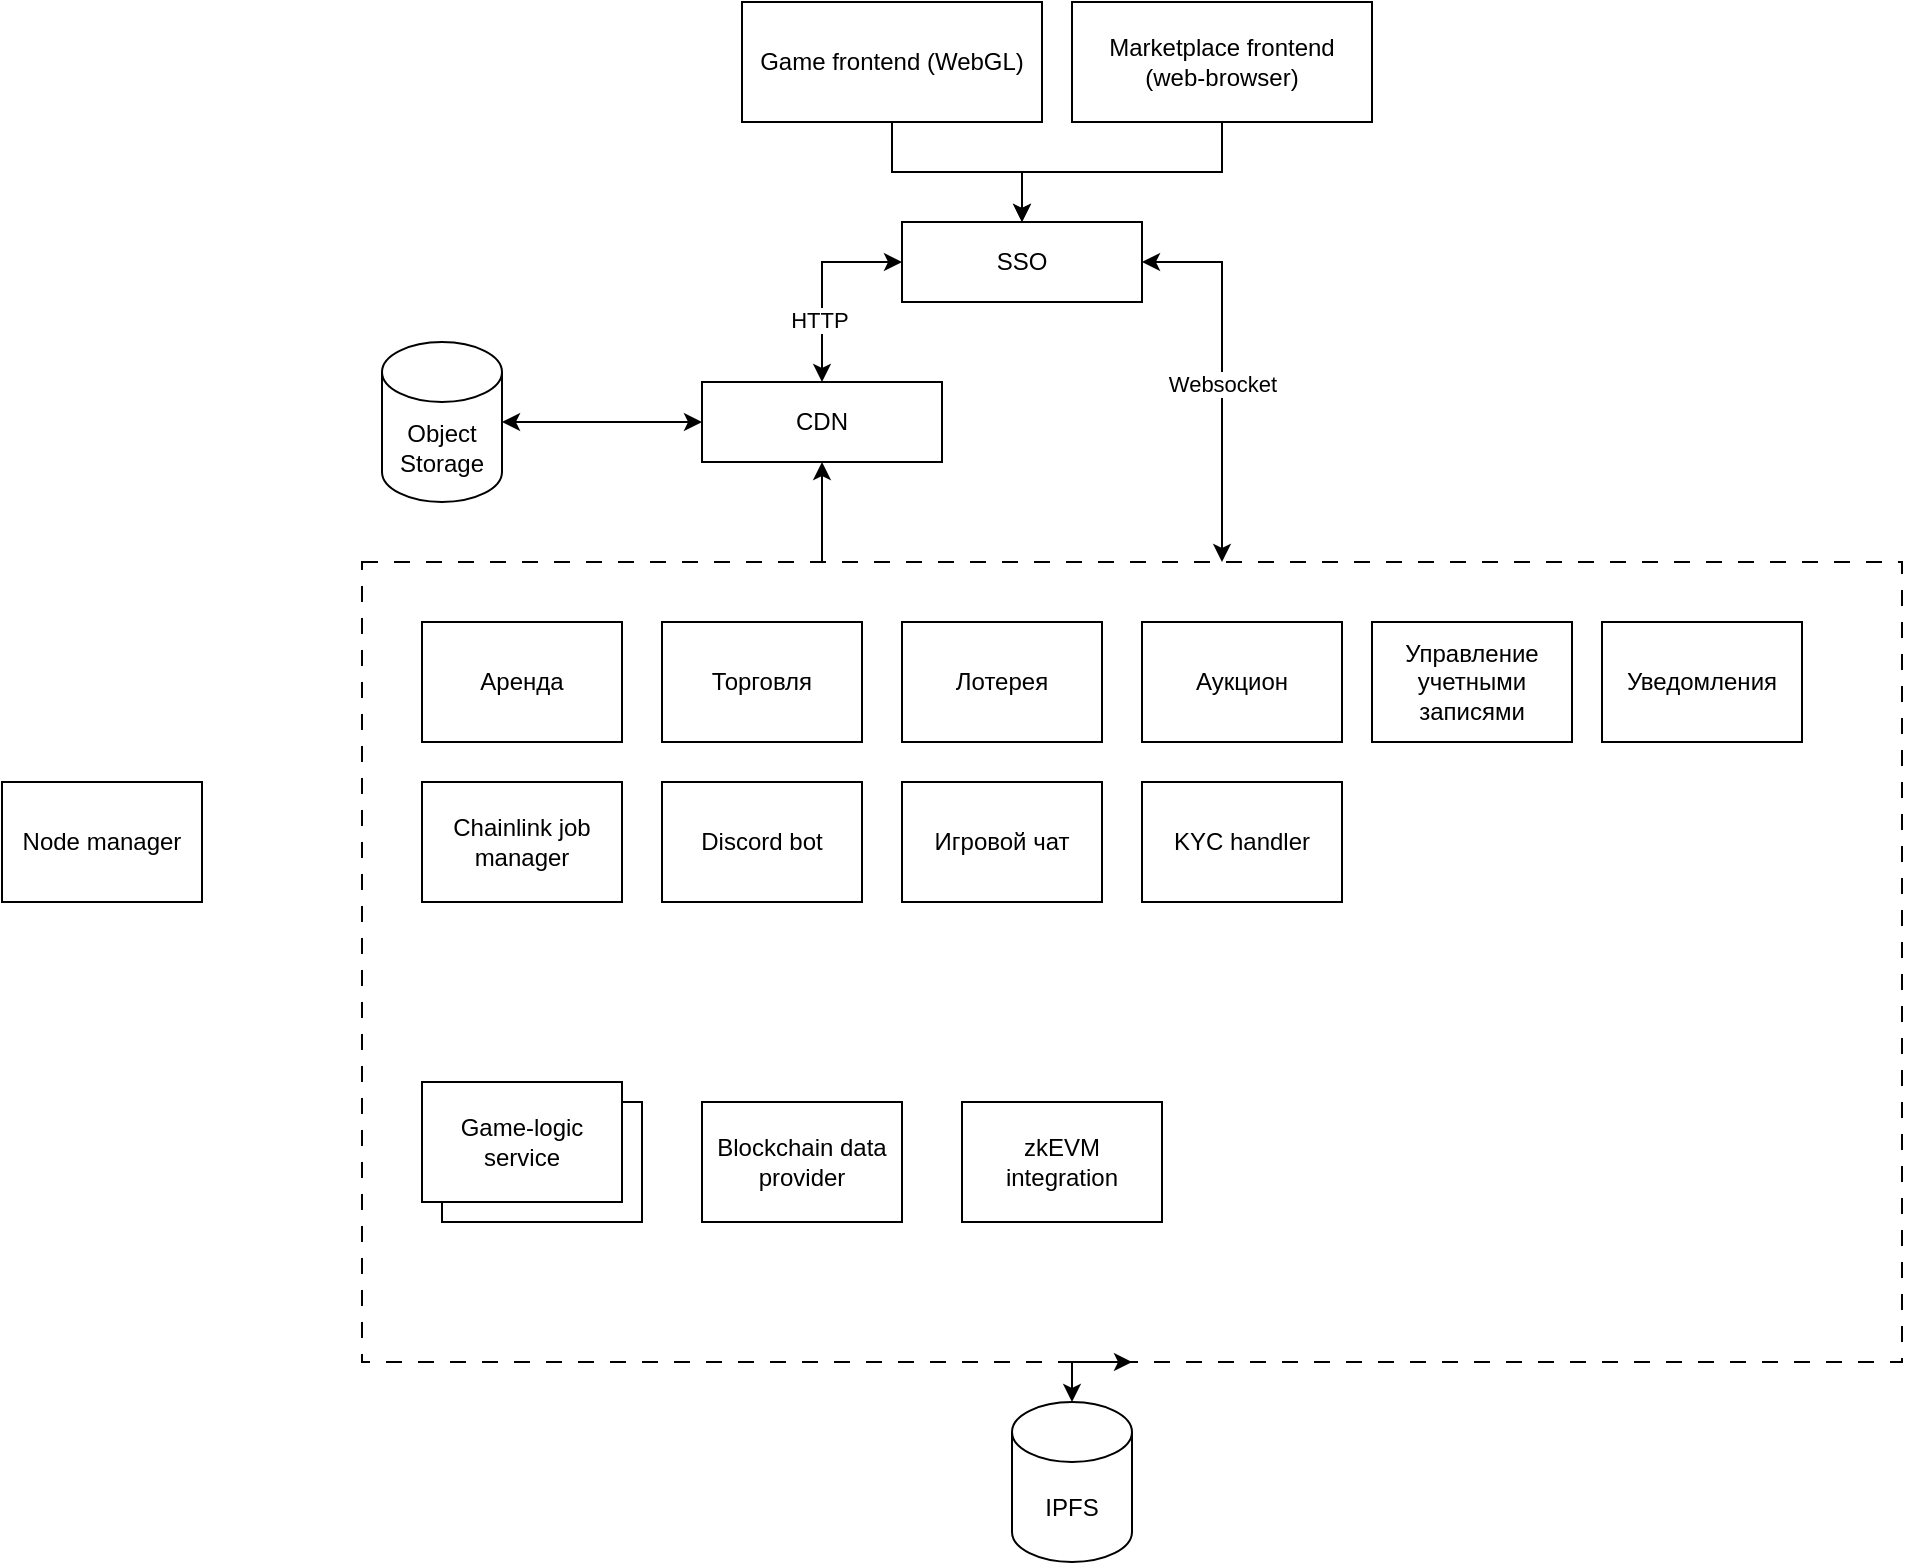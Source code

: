 <mxfile version="21.1.1" type="github">
  <diagram name="Страница 1" id="PqeBgnLbpA4RvhlEJzvI">
    <mxGraphModel dx="1434" dy="803" grid="1" gridSize="10" guides="1" tooltips="1" connect="1" arrows="1" fold="1" page="1" pageScale="1" pageWidth="1169" pageHeight="827" math="0" shadow="0">
      <root>
        <mxCell id="0" />
        <mxCell id="1" parent="0" />
        <mxCell id="SLxa5Ql-JvaU1fJUSNm6-11" value="" style="rounded=0;whiteSpace=wrap;html=1;dashed=1;dashPattern=8 8;" parent="1" vertex="1">
          <mxGeometry x="300" y="410" width="770" height="400" as="geometry" />
        </mxCell>
        <mxCell id="a4giFGb1ugFx-ambTczS-7" value="Game-logic service" style="rounded=0;whiteSpace=wrap;html=1;" vertex="1" parent="1">
          <mxGeometry x="340" y="680" width="100" height="60" as="geometry" />
        </mxCell>
        <mxCell id="qSHwI1r9E6HIB00pM8XT-7" style="edgeStyle=orthogonalEdgeStyle;rounded=0;orthogonalLoop=1;jettySize=auto;html=1;entryX=0;entryY=0.5;entryDx=0;entryDy=0;startArrow=classic;startFill=1;endArrow=classic;endFill=1;" parent="1" source="15EVGwNbLVUYAnyvLdJj-1" target="SLxa5Ql-JvaU1fJUSNm6-2" edge="1">
          <mxGeometry relative="1" as="geometry" />
        </mxCell>
        <mxCell id="qSHwI1r9E6HIB00pM8XT-8" value="HTTP&amp;nbsp;" style="edgeLabel;html=1;align=center;verticalAlign=middle;resizable=0;points=[];" parent="qSHwI1r9E6HIB00pM8XT-7" vertex="1" connectable="0">
          <mxGeometry x="0.096" relative="1" as="geometry">
            <mxPoint y="24" as="offset" />
          </mxGeometry>
        </mxCell>
        <mxCell id="khRBeNBKi5jzm4rYXcew-6" style="edgeStyle=orthogonalEdgeStyle;rounded=0;orthogonalLoop=1;jettySize=auto;html=1;exitX=1;exitY=0.5;exitDx=0;exitDy=0;startArrow=classic;startFill=1;endArrow=classic;endFill=1;" parent="1" source="SLxa5Ql-JvaU1fJUSNm6-2" target="SLxa5Ql-JvaU1fJUSNm6-11" edge="1">
          <mxGeometry relative="1" as="geometry">
            <Array as="points">
              <mxPoint x="730" y="260" />
            </Array>
          </mxGeometry>
        </mxCell>
        <mxCell id="khRBeNBKi5jzm4rYXcew-8" value="Websocket" style="edgeLabel;html=1;align=center;verticalAlign=middle;resizable=0;points=[];" parent="khRBeNBKi5jzm4rYXcew-6" vertex="1" connectable="0">
          <mxGeometry x="-0.14" y="3" relative="1" as="geometry">
            <mxPoint x="-3" y="19" as="offset" />
          </mxGeometry>
        </mxCell>
        <mxCell id="SLxa5Ql-JvaU1fJUSNm6-2" value="SSO" style="rounded=0;whiteSpace=wrap;html=1;" parent="1" vertex="1">
          <mxGeometry x="570" y="240" width="120" height="40" as="geometry" />
        </mxCell>
        <mxCell id="SLxa5Ql-JvaU1fJUSNm6-3" value="Game-logic service" style="rounded=0;whiteSpace=wrap;html=1;" parent="1" vertex="1">
          <mxGeometry x="330" y="670" width="100" height="60" as="geometry" />
        </mxCell>
        <mxCell id="SLxa5Ql-JvaU1fJUSNm6-9" style="edgeStyle=orthogonalEdgeStyle;rounded=0;orthogonalLoop=1;jettySize=auto;html=1;" parent="1" source="SLxa5Ql-JvaU1fJUSNm6-4" target="SLxa5Ql-JvaU1fJUSNm6-2" edge="1">
          <mxGeometry relative="1" as="geometry" />
        </mxCell>
        <mxCell id="SLxa5Ql-JvaU1fJUSNm6-4" value="Game frontend (WebGL)" style="rounded=0;whiteSpace=wrap;html=1;" parent="1" vertex="1">
          <mxGeometry x="490" y="130" width="150" height="60" as="geometry" />
        </mxCell>
        <mxCell id="SLxa5Ql-JvaU1fJUSNm6-10" style="edgeStyle=orthogonalEdgeStyle;rounded=0;orthogonalLoop=1;jettySize=auto;html=1;" parent="1" source="SLxa5Ql-JvaU1fJUSNm6-8" target="SLxa5Ql-JvaU1fJUSNm6-2" edge="1">
          <mxGeometry relative="1" as="geometry" />
        </mxCell>
        <mxCell id="SLxa5Ql-JvaU1fJUSNm6-8" value="Marketplace frontend &lt;br&gt;(web-browser)" style="rounded=0;whiteSpace=wrap;html=1;" parent="1" vertex="1">
          <mxGeometry x="655" y="130" width="150" height="60" as="geometry" />
        </mxCell>
        <mxCell id="SLxa5Ql-JvaU1fJUSNm6-21" style="edgeStyle=orthogonalEdgeStyle;rounded=0;orthogonalLoop=1;jettySize=auto;html=1;startArrow=classic;startFill=1;entryX=0;entryY=0.5;entryDx=0;entryDy=0;" parent="1" source="SLxa5Ql-JvaU1fJUSNm6-23" target="15EVGwNbLVUYAnyvLdJj-1" edge="1">
          <mxGeometry relative="1" as="geometry">
            <mxPoint x="350" y="320" as="sourcePoint" />
            <Array as="points">
              <mxPoint x="390" y="340" />
              <mxPoint x="390" y="340" />
            </Array>
          </mxGeometry>
        </mxCell>
        <mxCell id="SLxa5Ql-JvaU1fJUSNm6-23" value="Object Storage" style="shape=cylinder3;whiteSpace=wrap;html=1;boundedLbl=1;backgroundOutline=1;size=15;" parent="1" vertex="1">
          <mxGeometry x="310" y="300" width="60" height="80" as="geometry" />
        </mxCell>
        <mxCell id="SLxa5Ql-JvaU1fJUSNm6-26" style="edgeStyle=orthogonalEdgeStyle;rounded=0;orthogonalLoop=1;jettySize=auto;html=1;startArrow=classic;startFill=1;" parent="1" source="SLxa5Ql-JvaU1fJUSNm6-24" target="SLxa5Ql-JvaU1fJUSNm6-11" edge="1">
          <mxGeometry relative="1" as="geometry" />
        </mxCell>
        <mxCell id="SLxa5Ql-JvaU1fJUSNm6-24" value="IPFS" style="shape=cylinder3;whiteSpace=wrap;html=1;boundedLbl=1;backgroundOutline=1;size=15;" parent="1" vertex="1">
          <mxGeometry x="625" y="830" width="60" height="80" as="geometry" />
        </mxCell>
        <mxCell id="15EVGwNbLVUYAnyvLdJj-5" style="edgeStyle=orthogonalEdgeStyle;rounded=0;orthogonalLoop=1;jettySize=auto;html=1;startArrow=none;startFill=0;" parent="1" edge="1" target="15EVGwNbLVUYAnyvLdJj-1">
          <mxGeometry relative="1" as="geometry">
            <Array as="points">
              <mxPoint x="530" y="410" />
            </Array>
            <mxPoint x="530" y="410" as="sourcePoint" />
          </mxGeometry>
        </mxCell>
        <mxCell id="15EVGwNbLVUYAnyvLdJj-1" value="CDN" style="rounded=0;whiteSpace=wrap;html=1;" parent="1" vertex="1">
          <mxGeometry x="470" y="320" width="120" height="40" as="geometry" />
        </mxCell>
        <mxCell id="a4giFGb1ugFx-ambTczS-1" value="Торговля" style="rounded=0;whiteSpace=wrap;html=1;" vertex="1" parent="1">
          <mxGeometry x="450" y="440" width="100" height="60" as="geometry" />
        </mxCell>
        <mxCell id="a4giFGb1ugFx-ambTczS-2" value="Аренда" style="rounded=0;whiteSpace=wrap;html=1;" vertex="1" parent="1">
          <mxGeometry x="330" y="440" width="100" height="60" as="geometry" />
        </mxCell>
        <mxCell id="a4giFGb1ugFx-ambTczS-3" value="Лотерея" style="rounded=0;whiteSpace=wrap;html=1;" vertex="1" parent="1">
          <mxGeometry x="570" y="440" width="100" height="60" as="geometry" />
        </mxCell>
        <mxCell id="a4giFGb1ugFx-ambTczS-4" value="Уведомления" style="rounded=0;whiteSpace=wrap;html=1;" vertex="1" parent="1">
          <mxGeometry x="920" y="440" width="100" height="60" as="geometry" />
        </mxCell>
        <mxCell id="a4giFGb1ugFx-ambTczS-5" value="Управление учетными записями" style="rounded=0;whiteSpace=wrap;html=1;" vertex="1" parent="1">
          <mxGeometry x="805" y="440" width="100" height="60" as="geometry" />
        </mxCell>
        <mxCell id="a4giFGb1ugFx-ambTczS-6" value="zkEVM &lt;br&gt;integration" style="rounded=0;whiteSpace=wrap;html=1;" vertex="1" parent="1">
          <mxGeometry x="600" y="680" width="100" height="60" as="geometry" />
        </mxCell>
        <mxCell id="a4giFGb1ugFx-ambTczS-8" value="Blockchain data provider" style="rounded=0;whiteSpace=wrap;html=1;" vertex="1" parent="1">
          <mxGeometry x="470" y="680" width="100" height="60" as="geometry" />
        </mxCell>
        <mxCell id="a4giFGb1ugFx-ambTczS-9" value="Node manager" style="rounded=0;whiteSpace=wrap;html=1;" vertex="1" parent="1">
          <mxGeometry x="120" y="520" width="100" height="60" as="geometry" />
        </mxCell>
        <mxCell id="a4giFGb1ugFx-ambTczS-10" value="Chainlink job manager" style="rounded=0;whiteSpace=wrap;html=1;" vertex="1" parent="1">
          <mxGeometry x="330" y="520" width="100" height="60" as="geometry" />
        </mxCell>
        <mxCell id="a4giFGb1ugFx-ambTczS-11" value="Discord bot" style="rounded=0;whiteSpace=wrap;html=1;" vertex="1" parent="1">
          <mxGeometry x="450" y="520" width="100" height="60" as="geometry" />
        </mxCell>
        <mxCell id="a4giFGb1ugFx-ambTczS-12" value="Аукцион" style="rounded=0;whiteSpace=wrap;html=1;" vertex="1" parent="1">
          <mxGeometry x="690" y="440" width="100" height="60" as="geometry" />
        </mxCell>
        <mxCell id="a4giFGb1ugFx-ambTczS-13" value="Игровой чат" style="rounded=0;whiteSpace=wrap;html=1;" vertex="1" parent="1">
          <mxGeometry x="570" y="520" width="100" height="60" as="geometry" />
        </mxCell>
        <mxCell id="a4giFGb1ugFx-ambTczS-14" value="KYC handler" style="rounded=0;whiteSpace=wrap;html=1;" vertex="1" parent="1">
          <mxGeometry x="690" y="520" width="100" height="60" as="geometry" />
        </mxCell>
      </root>
    </mxGraphModel>
  </diagram>
</mxfile>
